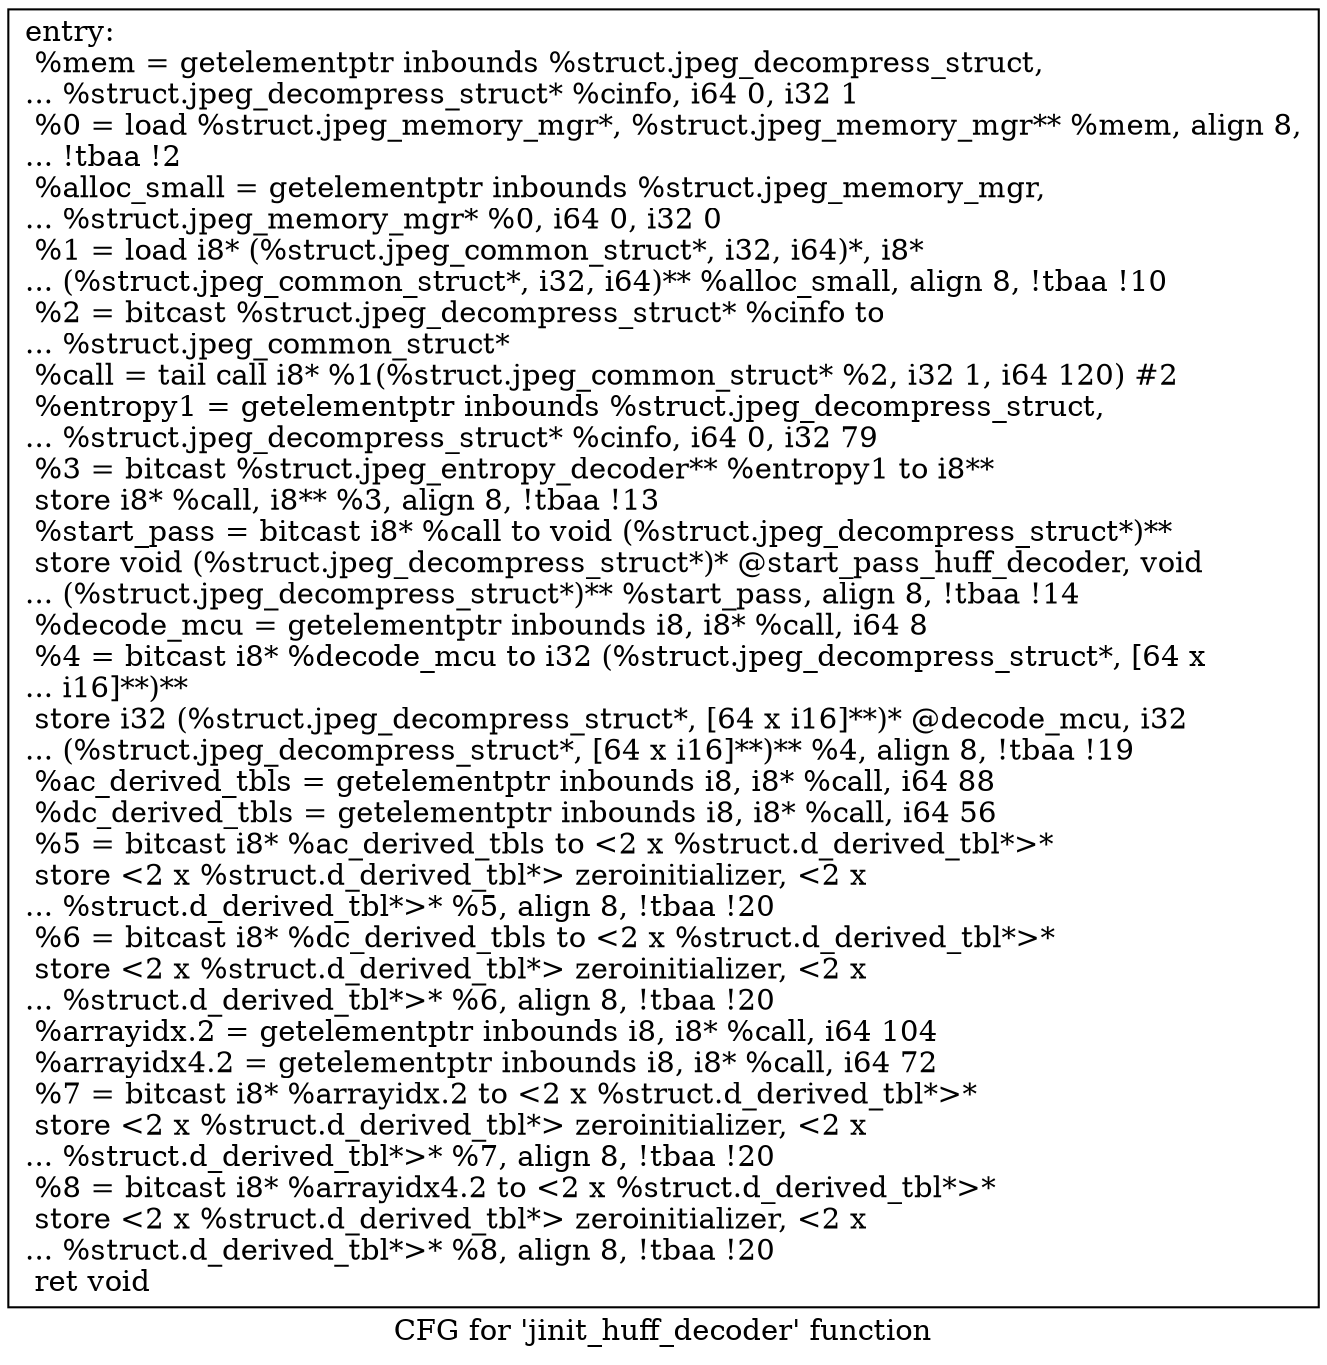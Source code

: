 digraph "CFG for 'jinit_huff_decoder' function" {
	label="CFG for 'jinit_huff_decoder' function";

	Node0x4e88730 [shape=record,label="{entry:\l  %mem = getelementptr inbounds %struct.jpeg_decompress_struct,\l... %struct.jpeg_decompress_struct* %cinfo, i64 0, i32 1\l  %0 = load %struct.jpeg_memory_mgr*, %struct.jpeg_memory_mgr** %mem, align 8,\l... !tbaa !2\l  %alloc_small = getelementptr inbounds %struct.jpeg_memory_mgr,\l... %struct.jpeg_memory_mgr* %0, i64 0, i32 0\l  %1 = load i8* (%struct.jpeg_common_struct*, i32, i64)*, i8*\l... (%struct.jpeg_common_struct*, i32, i64)** %alloc_small, align 8, !tbaa !10\l  %2 = bitcast %struct.jpeg_decompress_struct* %cinfo to\l... %struct.jpeg_common_struct*\l  %call = tail call i8* %1(%struct.jpeg_common_struct* %2, i32 1, i64 120) #2\l  %entropy1 = getelementptr inbounds %struct.jpeg_decompress_struct,\l... %struct.jpeg_decompress_struct* %cinfo, i64 0, i32 79\l  %3 = bitcast %struct.jpeg_entropy_decoder** %entropy1 to i8**\l  store i8* %call, i8** %3, align 8, !tbaa !13\l  %start_pass = bitcast i8* %call to void (%struct.jpeg_decompress_struct*)**\l  store void (%struct.jpeg_decompress_struct*)* @start_pass_huff_decoder, void\l... (%struct.jpeg_decompress_struct*)** %start_pass, align 8, !tbaa !14\l  %decode_mcu = getelementptr inbounds i8, i8* %call, i64 8\l  %4 = bitcast i8* %decode_mcu to i32 (%struct.jpeg_decompress_struct*, [64 x\l... i16]**)**\l  store i32 (%struct.jpeg_decompress_struct*, [64 x i16]**)* @decode_mcu, i32\l... (%struct.jpeg_decompress_struct*, [64 x i16]**)** %4, align 8, !tbaa !19\l  %ac_derived_tbls = getelementptr inbounds i8, i8* %call, i64 88\l  %dc_derived_tbls = getelementptr inbounds i8, i8* %call, i64 56\l  %5 = bitcast i8* %ac_derived_tbls to \<2 x %struct.d_derived_tbl*\>*\l  store \<2 x %struct.d_derived_tbl*\> zeroinitializer, \<2 x\l... %struct.d_derived_tbl*\>* %5, align 8, !tbaa !20\l  %6 = bitcast i8* %dc_derived_tbls to \<2 x %struct.d_derived_tbl*\>*\l  store \<2 x %struct.d_derived_tbl*\> zeroinitializer, \<2 x\l... %struct.d_derived_tbl*\>* %6, align 8, !tbaa !20\l  %arrayidx.2 = getelementptr inbounds i8, i8* %call, i64 104\l  %arrayidx4.2 = getelementptr inbounds i8, i8* %call, i64 72\l  %7 = bitcast i8* %arrayidx.2 to \<2 x %struct.d_derived_tbl*\>*\l  store \<2 x %struct.d_derived_tbl*\> zeroinitializer, \<2 x\l... %struct.d_derived_tbl*\>* %7, align 8, !tbaa !20\l  %8 = bitcast i8* %arrayidx4.2 to \<2 x %struct.d_derived_tbl*\>*\l  store \<2 x %struct.d_derived_tbl*\> zeroinitializer, \<2 x\l... %struct.d_derived_tbl*\>* %8, align 8, !tbaa !20\l  ret void\l}"];
}
